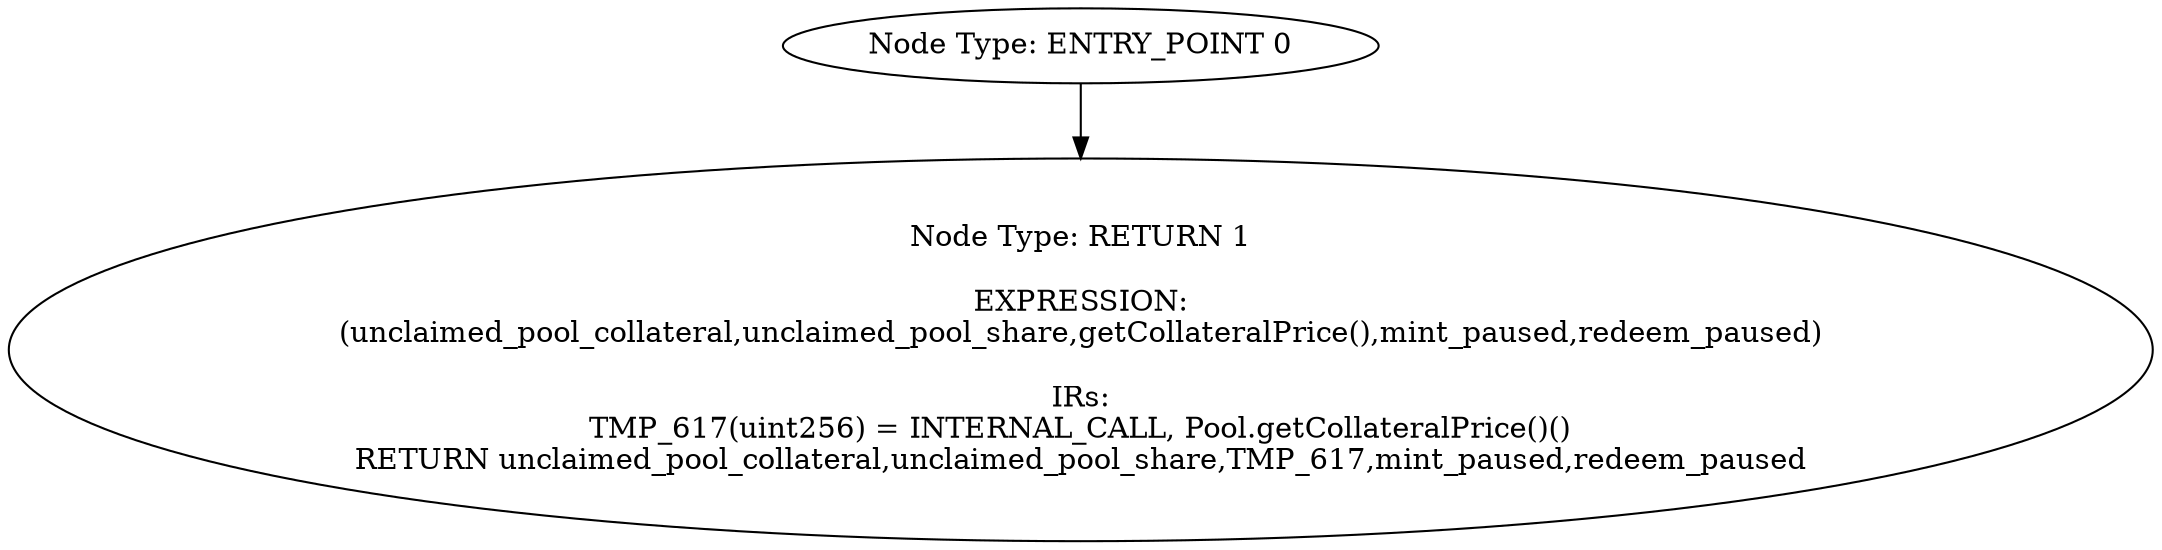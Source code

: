 digraph{
0[label="Node Type: ENTRY_POINT 0
"];
0->1;
1[label="Node Type: RETURN 1

EXPRESSION:
(unclaimed_pool_collateral,unclaimed_pool_share,getCollateralPrice(),mint_paused,redeem_paused)

IRs:
TMP_617(uint256) = INTERNAL_CALL, Pool.getCollateralPrice()()
RETURN unclaimed_pool_collateral,unclaimed_pool_share,TMP_617,mint_paused,redeem_paused"];
}

